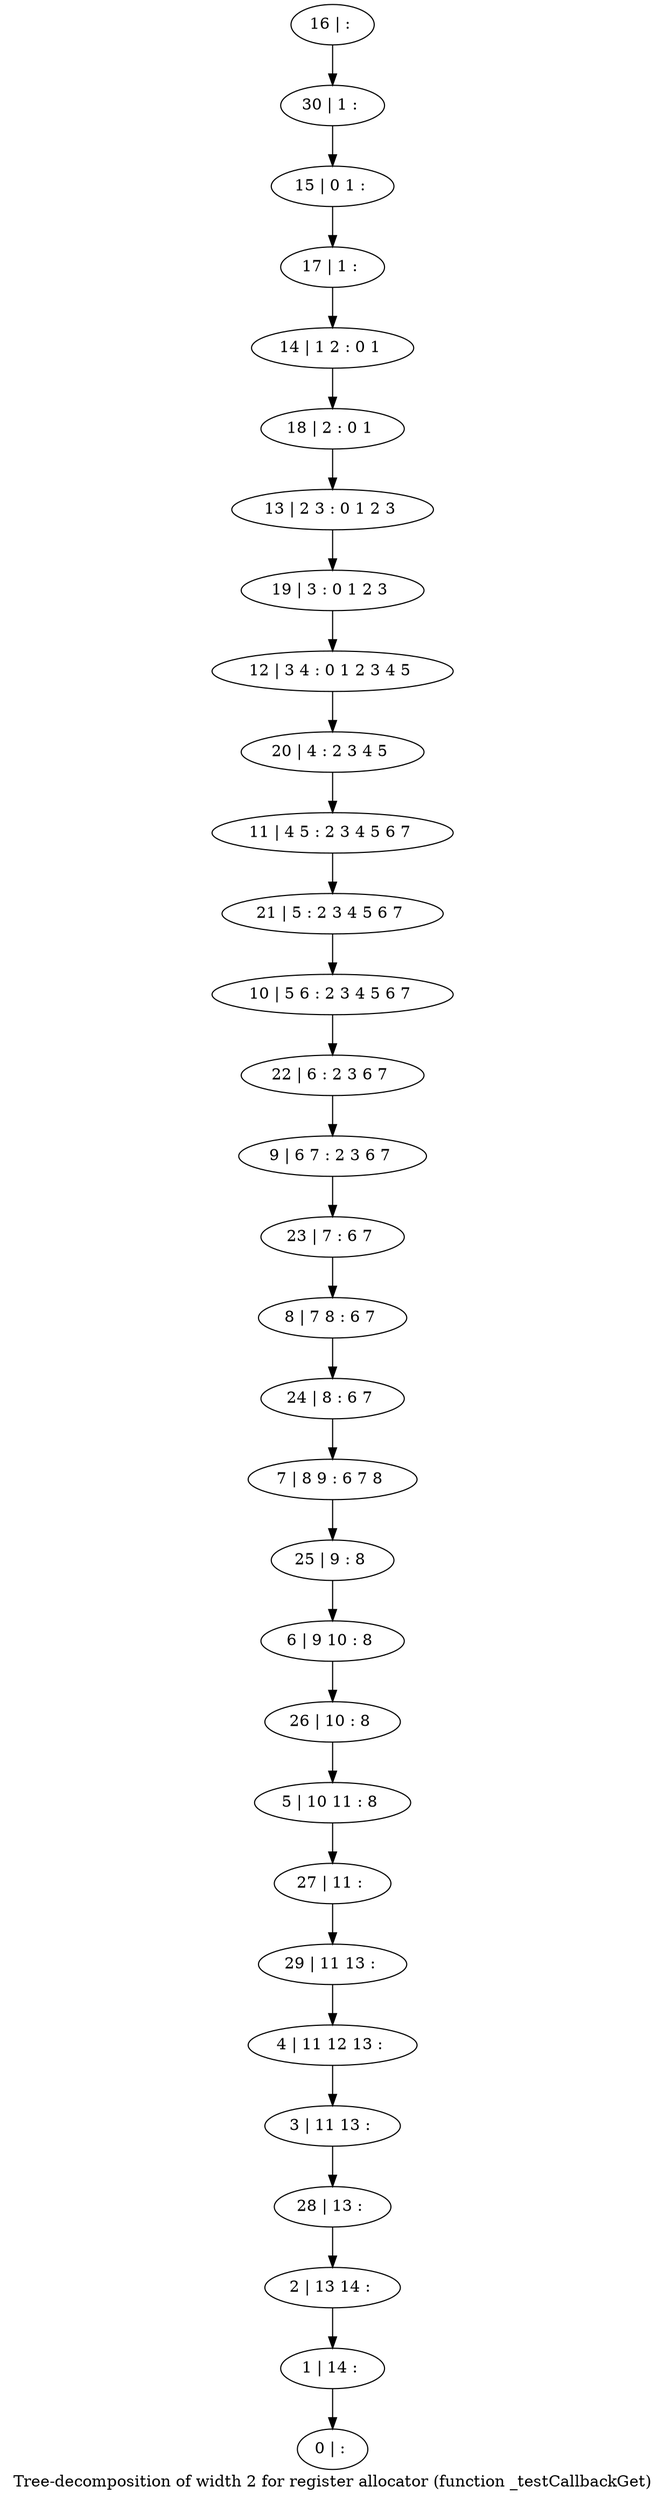 digraph G {
graph [label="Tree-decomposition of width 2 for register allocator (function _testCallbackGet)"]
0[label="0 | : "];
1[label="1 | 14 : "];
2[label="2 | 13 14 : "];
3[label="3 | 11 13 : "];
4[label="4 | 11 12 13 : "];
5[label="5 | 10 11 : 8 "];
6[label="6 | 9 10 : 8 "];
7[label="7 | 8 9 : 6 7 8 "];
8[label="8 | 7 8 : 6 7 "];
9[label="9 | 6 7 : 2 3 6 7 "];
10[label="10 | 5 6 : 2 3 4 5 6 7 "];
11[label="11 | 4 5 : 2 3 4 5 6 7 "];
12[label="12 | 3 4 : 0 1 2 3 4 5 "];
13[label="13 | 2 3 : 0 1 2 3 "];
14[label="14 | 1 2 : 0 1 "];
15[label="15 | 0 1 : "];
16[label="16 | : "];
17[label="17 | 1 : "];
18[label="18 | 2 : 0 1 "];
19[label="19 | 3 : 0 1 2 3 "];
20[label="20 | 4 : 2 3 4 5 "];
21[label="21 | 5 : 2 3 4 5 6 7 "];
22[label="22 | 6 : 2 3 6 7 "];
23[label="23 | 7 : 6 7 "];
24[label="24 | 8 : 6 7 "];
25[label="25 | 9 : 8 "];
26[label="26 | 10 : 8 "];
27[label="27 | 11 : "];
28[label="28 | 13 : "];
29[label="29 | 11 13 : "];
30[label="30 | 1 : "];
16->30 ;
30->15 ;
15->17 ;
17->14 ;
14->18 ;
18->13 ;
13->19 ;
19->12 ;
12->20 ;
20->11 ;
11->21 ;
21->10 ;
10->22 ;
22->9 ;
9->23 ;
23->8 ;
8->24 ;
24->7 ;
7->25 ;
25->6 ;
6->26 ;
26->5 ;
5->27 ;
27->29 ;
29->4 ;
4->3 ;
3->28 ;
28->2 ;
2->1 ;
1->0 ;
}
